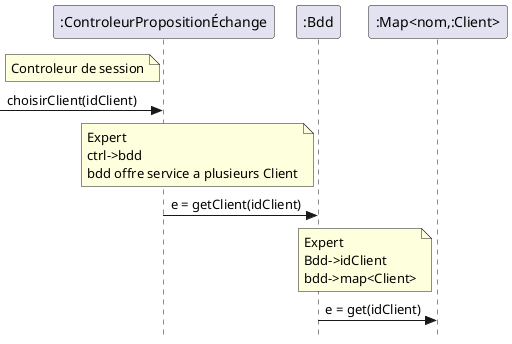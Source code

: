 @startuml
skinparam Style strictuml
participant ":ControleurPropositionÉchange" as ctrl
participant ":Bdd" as bdd
participant ":Map<nom,:Client>" as mcl 

note left of ctrl: Controleur de session
-> ctrl: choisirClient(idClient)
note left of bdd: Expert\nctrl->bdd\nbdd offre service a plusieurs Client
ctrl -> bdd: e = getClient(idClient)
note left of mcl: Expert\nBdd->idClient\nbdd->map<Client>
bdd -> mcl: e = get(idClient)

@enduml